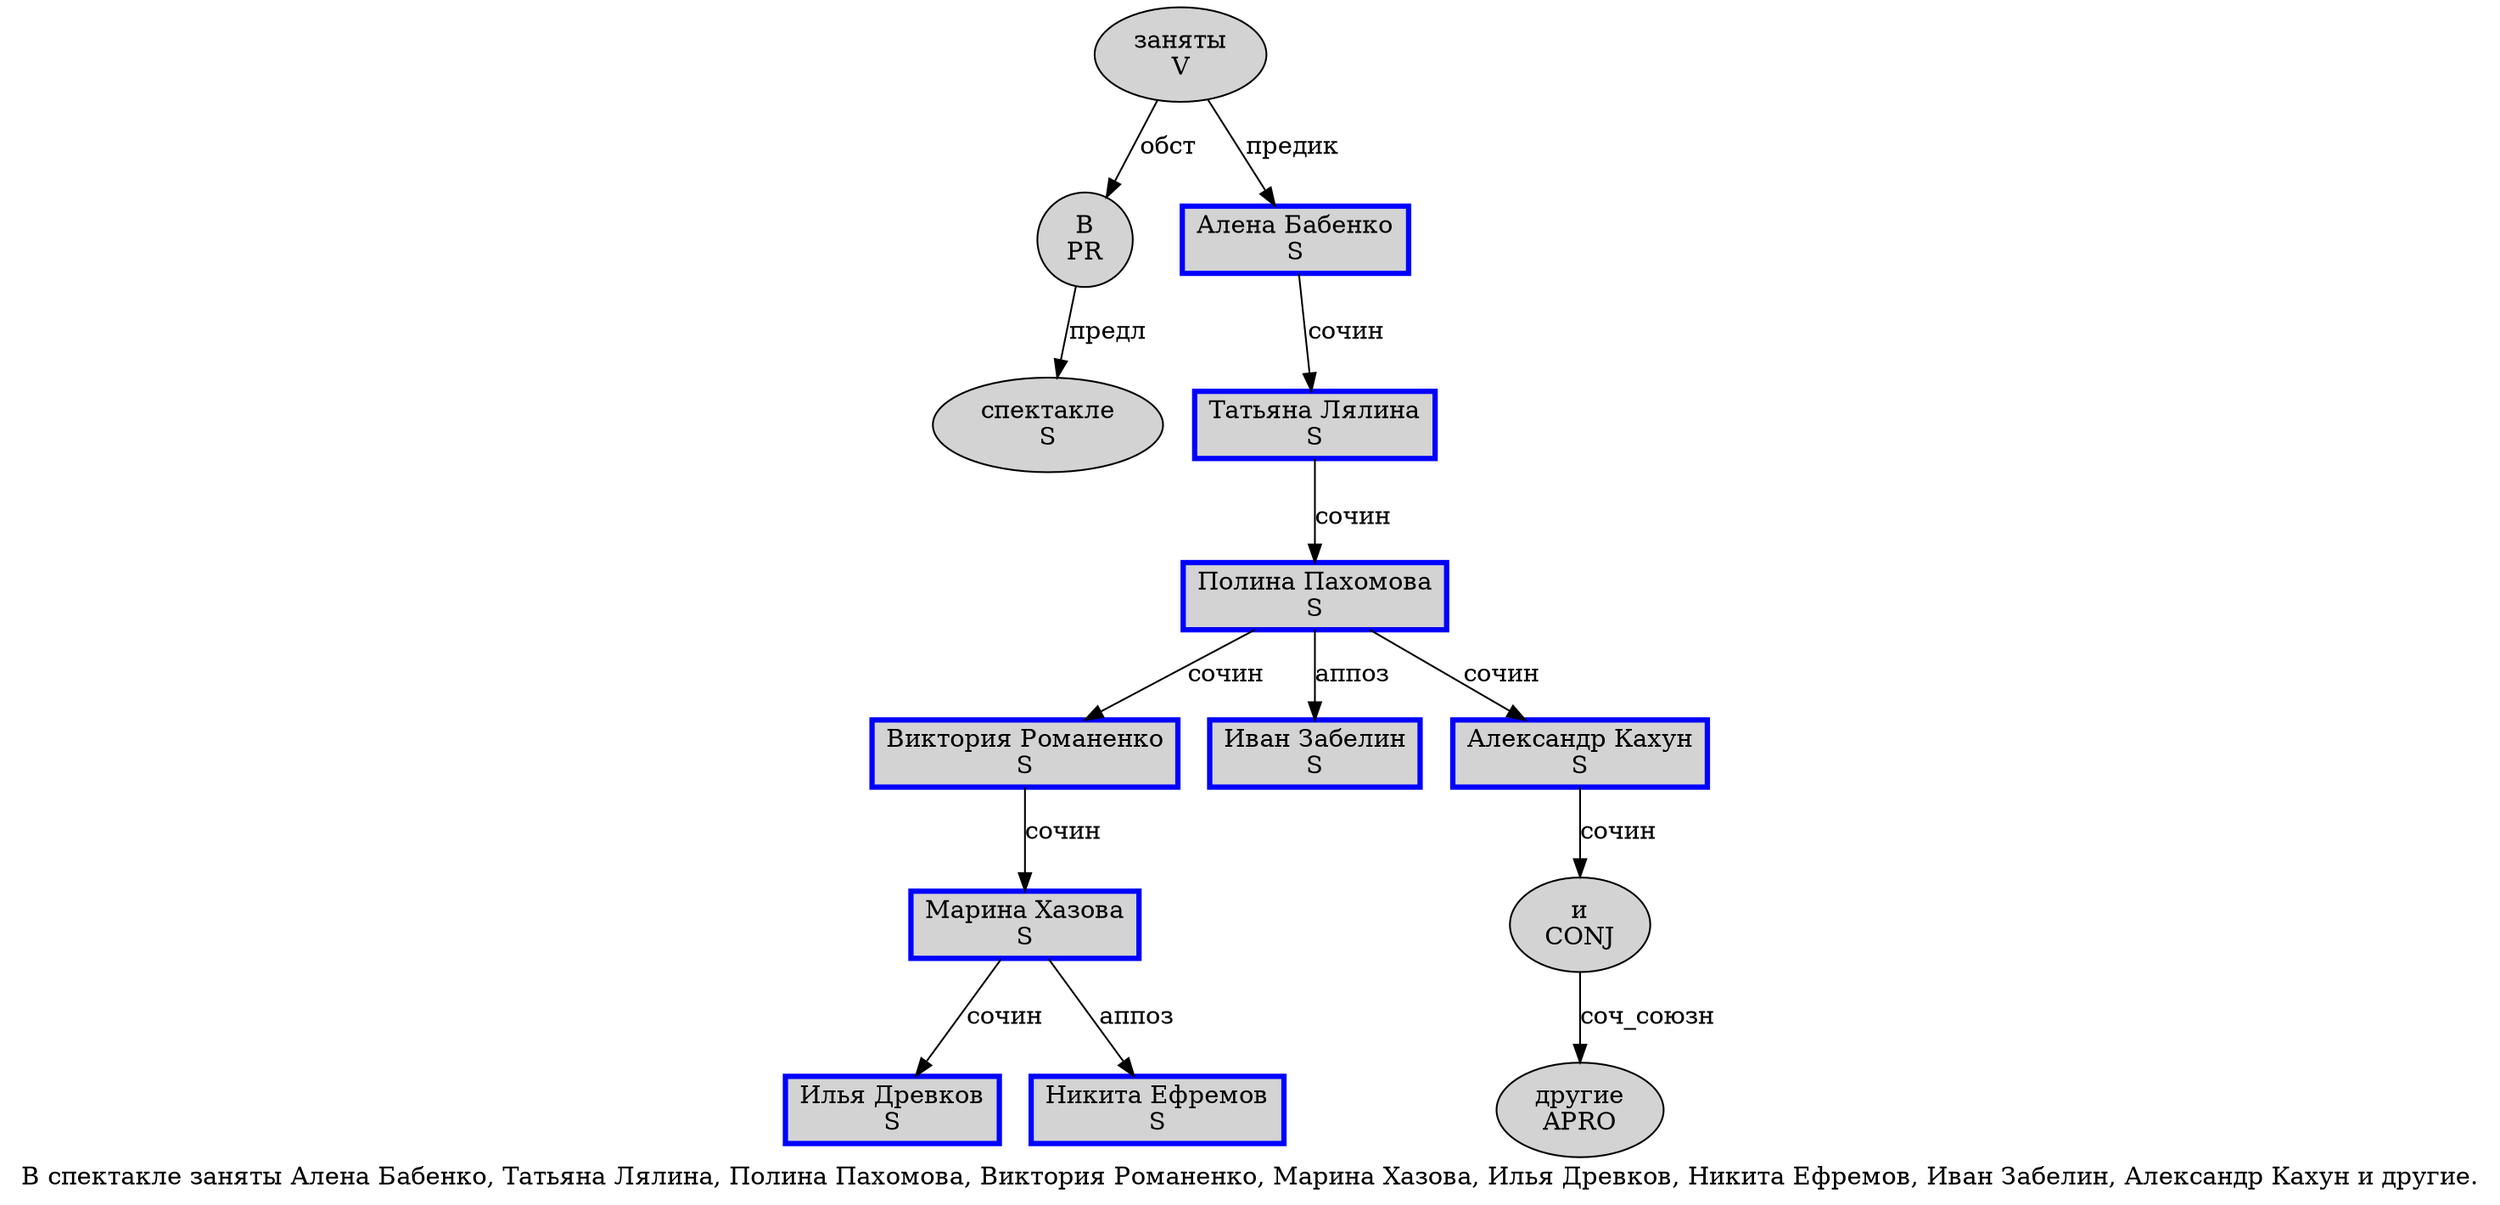 digraph SENTENCE_164 {
	graph [label="В спектакле заняты Алена Бабенко, Татьяна Лялина, Полина Пахомова, Виктория Романенко, Марина Хазова, Илья Древков, Никита Ефремов, Иван Забелин, Александр Кахун и другие."]
	node [style=filled]
		0 [label="В
PR" color="" fillcolor=lightgray penwidth=1 shape=ellipse]
		1 [label="спектакле
S" color="" fillcolor=lightgray penwidth=1 shape=ellipse]
		2 [label="заняты
V" color="" fillcolor=lightgray penwidth=1 shape=ellipse]
		3 [label="Алена Бабенко
S" color=blue fillcolor=lightgray penwidth=3 shape=box]
		5 [label="Татьяна Лялина
S" color=blue fillcolor=lightgray penwidth=3 shape=box]
		7 [label="Полина Пахомова
S" color=blue fillcolor=lightgray penwidth=3 shape=box]
		9 [label="Виктория Романенко
S" color=blue fillcolor=lightgray penwidth=3 shape=box]
		11 [label="Марина Хазова
S" color=blue fillcolor=lightgray penwidth=3 shape=box]
		13 [label="Илья Древков
S" color=blue fillcolor=lightgray penwidth=3 shape=box]
		15 [label="Никита Ефремов
S" color=blue fillcolor=lightgray penwidth=3 shape=box]
		17 [label="Иван Забелин
S" color=blue fillcolor=lightgray penwidth=3 shape=box]
		19 [label="Александр Кахун
S" color=blue fillcolor=lightgray penwidth=3 shape=box]
		20 [label="и
CONJ" color="" fillcolor=lightgray penwidth=1 shape=ellipse]
		21 [label="другие
APRO" color="" fillcolor=lightgray penwidth=1 shape=ellipse]
			19 -> 20 [label="сочин"]
			11 -> 13 [label="сочин"]
			11 -> 15 [label="аппоз"]
			5 -> 7 [label="сочин"]
			9 -> 11 [label="сочин"]
			0 -> 1 [label="предл"]
			3 -> 5 [label="сочин"]
			20 -> 21 [label="соч_союзн"]
			7 -> 9 [label="сочин"]
			7 -> 17 [label="аппоз"]
			7 -> 19 [label="сочин"]
			2 -> 0 [label="обст"]
			2 -> 3 [label="предик"]
}